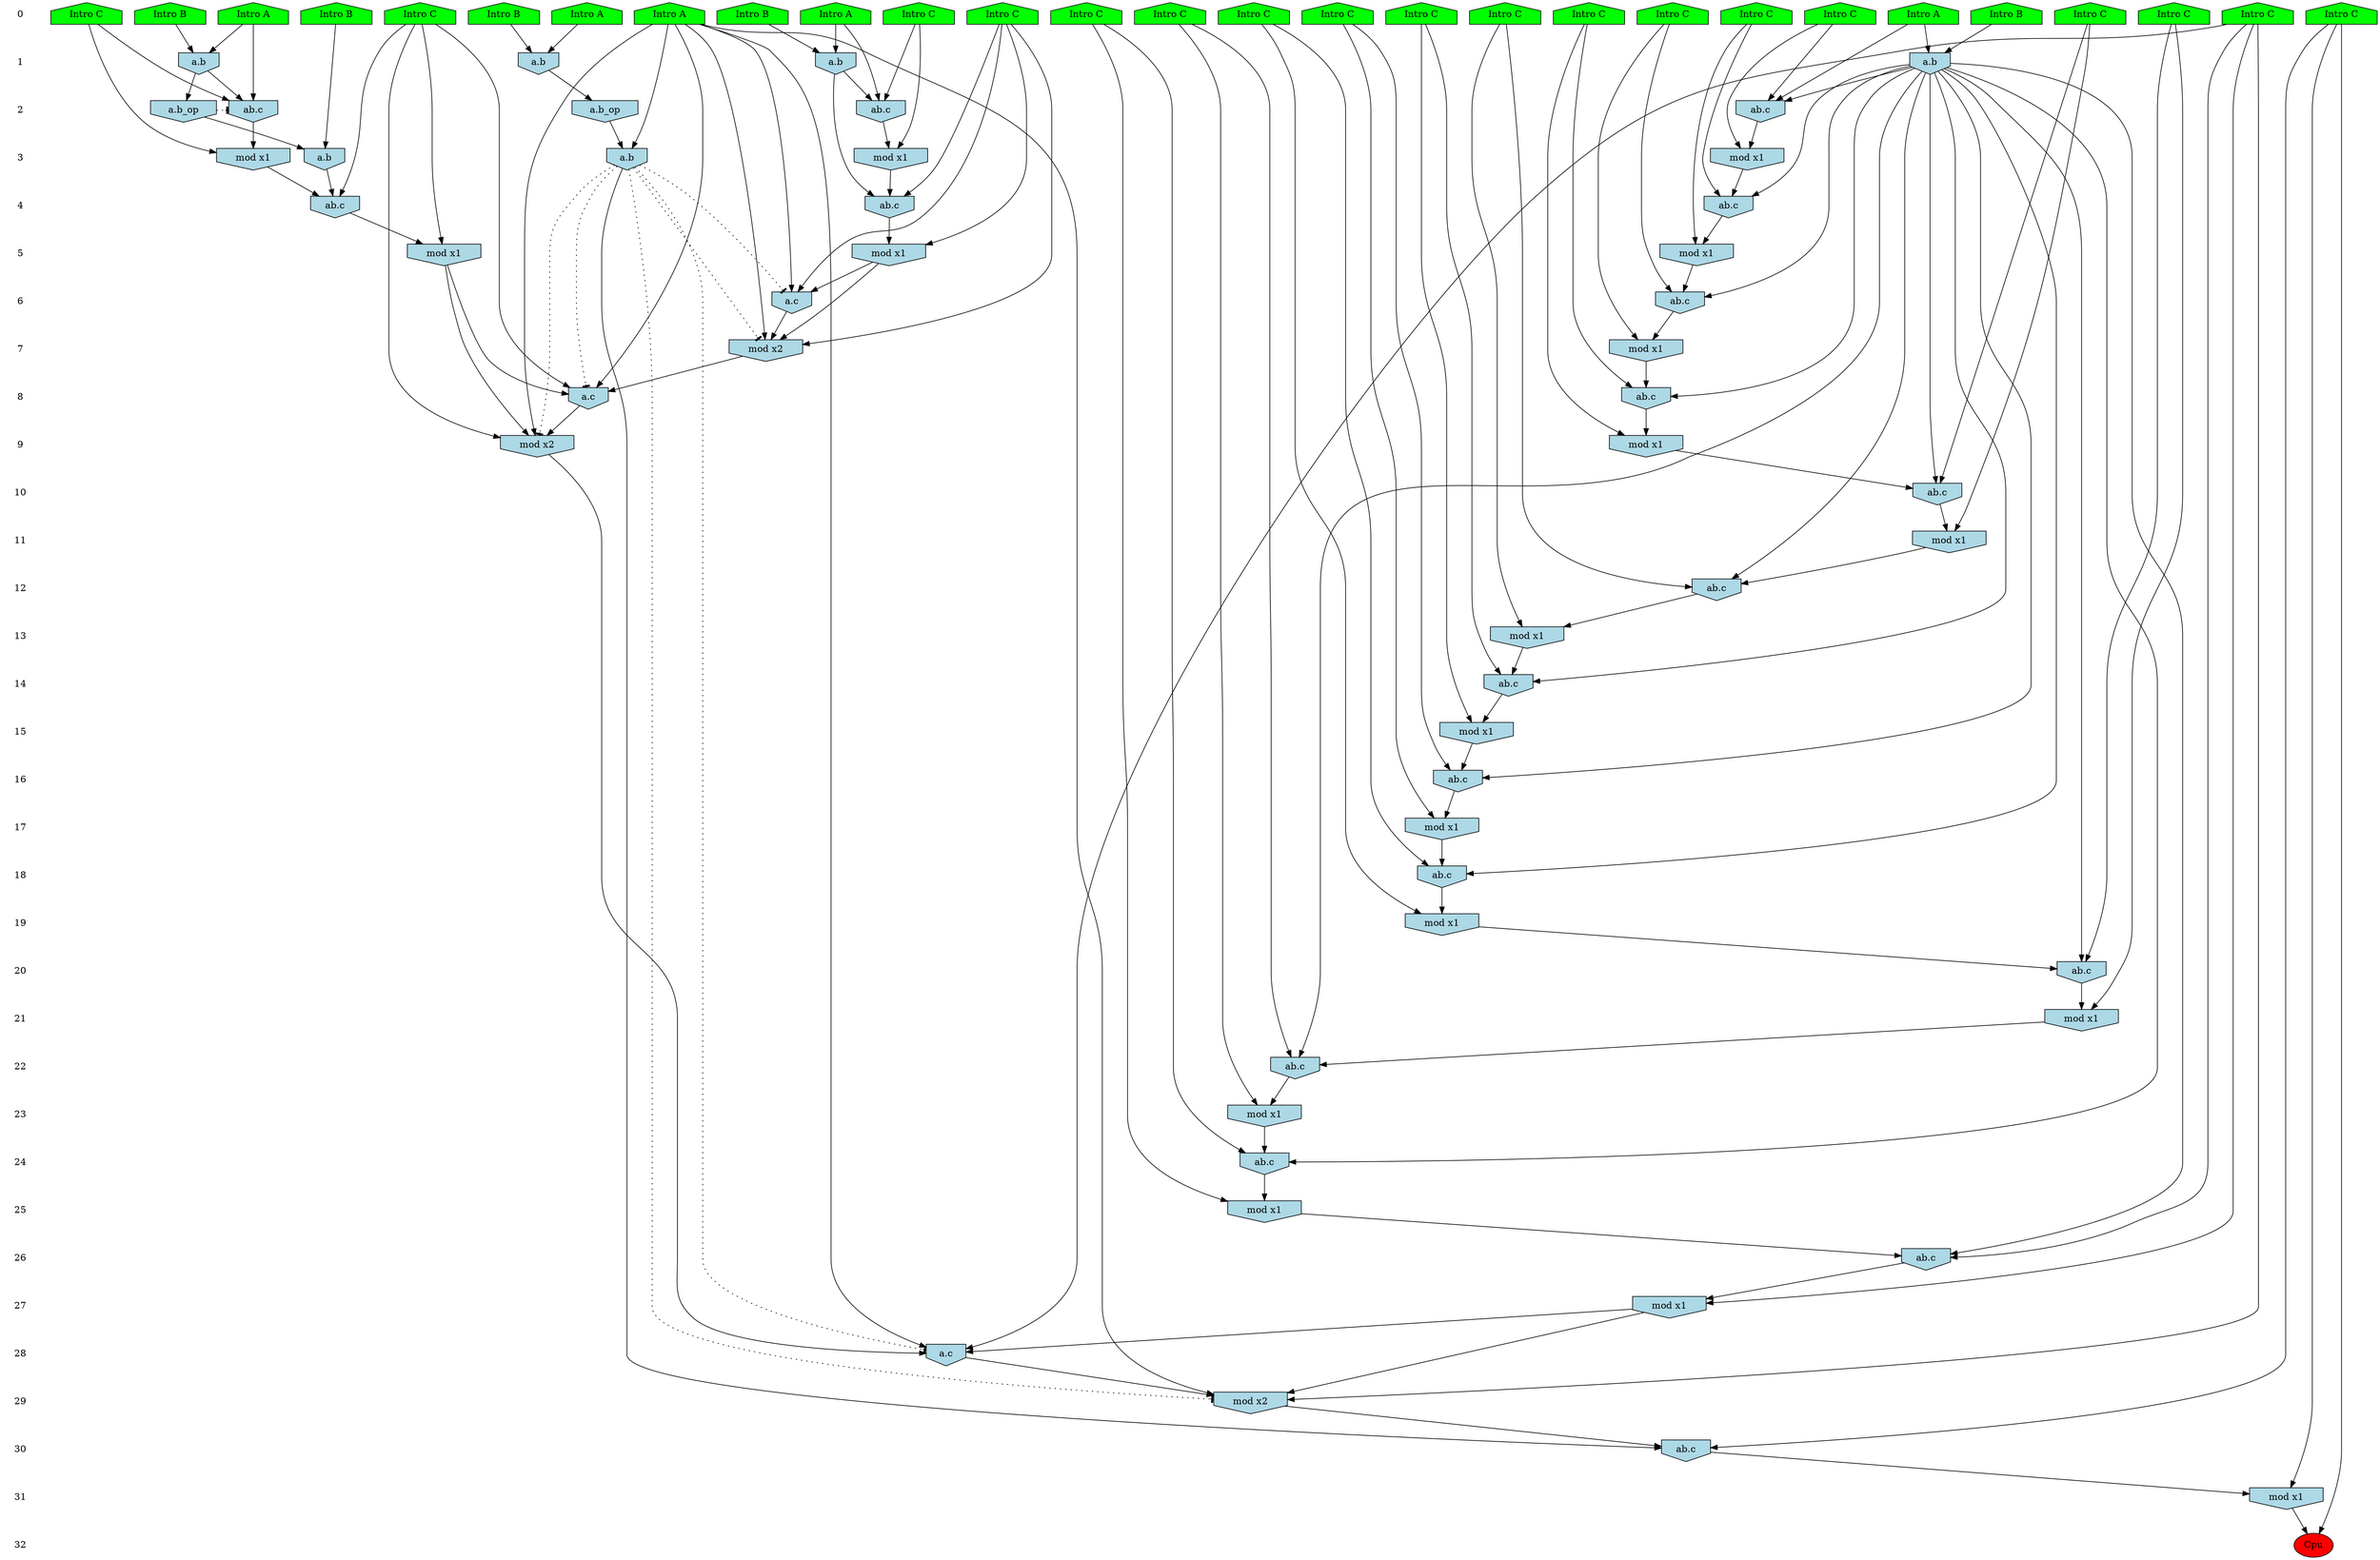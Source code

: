 /* Compression of 1 causal flows obtained in average at 1.845962E+01 t.u */
/* Compressed causal flows were: [3314] */
digraph G{
 ranksep=.5 ; 
{ rank = same ; "0" [shape=plaintext] ; node_1 [label ="Intro B", shape=house, style=filled, fillcolor=green] ;
node_2 [label ="Intro A", shape=house, style=filled, fillcolor=green] ;
node_3 [label ="Intro A", shape=house, style=filled, fillcolor=green] ;
node_4 [label ="Intro A", shape=house, style=filled, fillcolor=green] ;
node_5 [label ="Intro B", shape=house, style=filled, fillcolor=green] ;
node_6 [label ="Intro A", shape=house, style=filled, fillcolor=green] ;
node_7 [label ="Intro A", shape=house, style=filled, fillcolor=green] ;
node_8 [label ="Intro B", shape=house, style=filled, fillcolor=green] ;
node_9 [label ="Intro B", shape=house, style=filled, fillcolor=green] ;
node_10 [label ="Intro B", shape=house, style=filled, fillcolor=green] ;
node_11 [label ="Intro C", shape=house, style=filled, fillcolor=green] ;
node_12 [label ="Intro C", shape=house, style=filled, fillcolor=green] ;
node_13 [label ="Intro C", shape=house, style=filled, fillcolor=green] ;
node_14 [label ="Intro C", shape=house, style=filled, fillcolor=green] ;
node_15 [label ="Intro C", shape=house, style=filled, fillcolor=green] ;
node_16 [label ="Intro C", shape=house, style=filled, fillcolor=green] ;
node_17 [label ="Intro C", shape=house, style=filled, fillcolor=green] ;
node_18 [label ="Intro C", shape=house, style=filled, fillcolor=green] ;
node_19 [label ="Intro C", shape=house, style=filled, fillcolor=green] ;
node_20 [label ="Intro C", shape=house, style=filled, fillcolor=green] ;
node_21 [label ="Intro C", shape=house, style=filled, fillcolor=green] ;
node_22 [label ="Intro C", shape=house, style=filled, fillcolor=green] ;
node_23 [label ="Intro C", shape=house, style=filled, fillcolor=green] ;
node_24 [label ="Intro C", shape=house, style=filled, fillcolor=green] ;
node_25 [label ="Intro C", shape=house, style=filled, fillcolor=green] ;
node_26 [label ="Intro C", shape=house, style=filled, fillcolor=green] ;
node_27 [label ="Intro C", shape=house, style=filled, fillcolor=green] ;
node_28 [label ="Intro C", shape=house, style=filled, fillcolor=green] ;
}
{ rank = same ; "1" [shape=plaintext] ; node_29 [label="a.b", shape=invhouse, style=filled, fillcolor = lightblue] ;
node_31 [label="a.b", shape=invhouse, style=filled, fillcolor = lightblue] ;
node_32 [label="a.b", shape=invhouse, style=filled, fillcolor = lightblue] ;
node_51 [label="a.b", shape=invhouse, style=filled, fillcolor = lightblue] ;
}
{ rank = same ; "2" [shape=plaintext] ; node_30 [label="ab.c", shape=invhouse, style=filled, fillcolor = lightblue] ;
node_33 [label="ab.c", shape=invhouse, style=filled, fillcolor = lightblue] ;
node_34 [label="a.b_op", shape=invhouse, style=filled, fillcolor = lightblue] ;
node_36 [label="ab.c", shape=invhouse, style=filled, fillcolor = lightblue] ;
node_55 [label="a.b_op", shape=invhouse, style=filled, fillcolor = lightblue] ;
}
{ rank = same ; "3" [shape=plaintext] ; node_35 [label="mod x1", shape=invhouse, style=filled, fillcolor = lightblue] ;
node_37 [label="mod x1", shape=invhouse, style=filled, fillcolor = lightblue] ;
node_38 [label="mod x1", shape=invhouse, style=filled, fillcolor = lightblue] ;
node_47 [label="a.b", shape=invhouse, style=filled, fillcolor = lightblue] ;
node_76 [label="a.b", shape=invhouse, style=filled, fillcolor = lightblue] ;
}
{ rank = same ; "4" [shape=plaintext] ; node_39 [label="ab.c", shape=invhouse, style=filled, fillcolor = lightblue] ;
node_40 [label="ab.c", shape=invhouse, style=filled, fillcolor = lightblue] ;
node_48 [label="ab.c", shape=invhouse, style=filled, fillcolor = lightblue] ;
}
{ rank = same ; "5" [shape=plaintext] ; node_41 [label="mod x1", shape=invhouse, style=filled, fillcolor = lightblue] ;
node_43 [label="mod x1", shape=invhouse, style=filled, fillcolor = lightblue] ;
node_50 [label="mod x1", shape=invhouse, style=filled, fillcolor = lightblue] ;
}
{ rank = same ; "6" [shape=plaintext] ; node_42 [label="a.c", shape=invhouse, style=filled, fillcolor = lightblue] ;
node_44 [label="ab.c", shape=invhouse, style=filled, fillcolor = lightblue] ;
}
{ rank = same ; "7" [shape=plaintext] ; node_45 [label="mod x1", shape=invhouse, style=filled, fillcolor = lightblue] ;
node_46 [label="mod x2", shape=invhouse, style=filled, fillcolor = lightblue] ;
}
{ rank = same ; "8" [shape=plaintext] ; node_49 [label="ab.c", shape=invhouse, style=filled, fillcolor = lightblue] ;
node_64 [label="a.c", shape=invhouse, style=filled, fillcolor = lightblue] ;
}
{ rank = same ; "9" [shape=plaintext] ; node_52 [label="mod x1", shape=invhouse, style=filled, fillcolor = lightblue] ;
node_68 [label="mod x2", shape=invhouse, style=filled, fillcolor = lightblue] ;
}
{ rank = same ; "10" [shape=plaintext] ; node_53 [label="ab.c", shape=invhouse, style=filled, fillcolor = lightblue] ;
}
{ rank = same ; "11" [shape=plaintext] ; node_54 [label="mod x1", shape=invhouse, style=filled, fillcolor = lightblue] ;
}
{ rank = same ; "12" [shape=plaintext] ; node_56 [label="ab.c", shape=invhouse, style=filled, fillcolor = lightblue] ;
}
{ rank = same ; "13" [shape=plaintext] ; node_57 [label="mod x1", shape=invhouse, style=filled, fillcolor = lightblue] ;
}
{ rank = same ; "14" [shape=plaintext] ; node_58 [label="ab.c", shape=invhouse, style=filled, fillcolor = lightblue] ;
}
{ rank = same ; "15" [shape=plaintext] ; node_59 [label="mod x1", shape=invhouse, style=filled, fillcolor = lightblue] ;
}
{ rank = same ; "16" [shape=plaintext] ; node_60 [label="ab.c", shape=invhouse, style=filled, fillcolor = lightblue] ;
}
{ rank = same ; "17" [shape=plaintext] ; node_61 [label="mod x1", shape=invhouse, style=filled, fillcolor = lightblue] ;
}
{ rank = same ; "18" [shape=plaintext] ; node_62 [label="ab.c", shape=invhouse, style=filled, fillcolor = lightblue] ;
}
{ rank = same ; "19" [shape=plaintext] ; node_63 [label="mod x1", shape=invhouse, style=filled, fillcolor = lightblue] ;
}
{ rank = same ; "20" [shape=plaintext] ; node_65 [label="ab.c", shape=invhouse, style=filled, fillcolor = lightblue] ;
}
{ rank = same ; "21" [shape=plaintext] ; node_66 [label="mod x1", shape=invhouse, style=filled, fillcolor = lightblue] ;
}
{ rank = same ; "22" [shape=plaintext] ; node_67 [label="ab.c", shape=invhouse, style=filled, fillcolor = lightblue] ;
}
{ rank = same ; "23" [shape=plaintext] ; node_69 [label="mod x1", shape=invhouse, style=filled, fillcolor = lightblue] ;
}
{ rank = same ; "24" [shape=plaintext] ; node_70 [label="ab.c", shape=invhouse, style=filled, fillcolor = lightblue] ;
}
{ rank = same ; "25" [shape=plaintext] ; node_71 [label="mod x1", shape=invhouse, style=filled, fillcolor = lightblue] ;
}
{ rank = same ; "26" [shape=plaintext] ; node_72 [label="ab.c", shape=invhouse, style=filled, fillcolor = lightblue] ;
}
{ rank = same ; "27" [shape=plaintext] ; node_73 [label="mod x1", shape=invhouse, style=filled, fillcolor = lightblue] ;
}
{ rank = same ; "28" [shape=plaintext] ; node_74 [label="a.c", shape=invhouse, style=filled, fillcolor = lightblue] ;
}
{ rank = same ; "29" [shape=plaintext] ; node_75 [label="mod x2", shape=invhouse, style=filled, fillcolor = lightblue] ;
}
{ rank = same ; "30" [shape=plaintext] ; node_77 [label="ab.c", shape=invhouse, style=filled, fillcolor = lightblue] ;
}
{ rank = same ; "31" [shape=plaintext] ; node_78 [label="mod x1", shape=invhouse, style=filled, fillcolor = lightblue] ;
}
{ rank = same ; "32" [shape=plaintext] ; node_79 [label ="Cpu", style=filled, fillcolor=red] ;
}
"0" -> "1" [style="invis"]; 
"1" -> "2" [style="invis"]; 
"2" -> "3" [style="invis"]; 
"3" -> "4" [style="invis"]; 
"4" -> "5" [style="invis"]; 
"5" -> "6" [style="invis"]; 
"6" -> "7" [style="invis"]; 
"7" -> "8" [style="invis"]; 
"8" -> "9" [style="invis"]; 
"9" -> "10" [style="invis"]; 
"10" -> "11" [style="invis"]; 
"11" -> "12" [style="invis"]; 
"12" -> "13" [style="invis"]; 
"13" -> "14" [style="invis"]; 
"14" -> "15" [style="invis"]; 
"15" -> "16" [style="invis"]; 
"16" -> "17" [style="invis"]; 
"17" -> "18" [style="invis"]; 
"18" -> "19" [style="invis"]; 
"19" -> "20" [style="invis"]; 
"20" -> "21" [style="invis"]; 
"21" -> "22" [style="invis"]; 
"22" -> "23" [style="invis"]; 
"23" -> "24" [style="invis"]; 
"24" -> "25" [style="invis"]; 
"25" -> "26" [style="invis"]; 
"26" -> "27" [style="invis"]; 
"27" -> "28" [style="invis"]; 
"28" -> "29" [style="invis"]; 
"29" -> "30" [style="invis"]; 
"30" -> "31" [style="invis"]; 
"31" -> "32" [style="invis"]; 
node_5 -> node_29
node_7 -> node_29
node_7 -> node_30
node_13 -> node_30
node_29 -> node_30
node_4 -> node_31
node_10 -> node_31
node_3 -> node_32
node_8 -> node_32
node_4 -> node_33
node_11 -> node_33
node_31 -> node_33
node_31 -> node_34
node_11 -> node_35
node_33 -> node_35
node_3 -> node_36
node_27 -> node_36
node_32 -> node_36
node_13 -> node_37
node_30 -> node_37
node_27 -> node_38
node_36 -> node_38
node_22 -> node_39
node_32 -> node_39
node_38 -> node_39
node_12 -> node_40
node_29 -> node_40
node_37 -> node_40
node_22 -> node_41
node_39 -> node_41
node_6 -> node_42
node_22 -> node_42
node_41 -> node_42
node_12 -> node_43
node_40 -> node_43
node_18 -> node_44
node_29 -> node_44
node_43 -> node_44
node_18 -> node_45
node_44 -> node_45
node_6 -> node_46
node_22 -> node_46
node_41 -> node_46
node_42 -> node_46
node_9 -> node_47
node_34 -> node_47
node_19 -> node_48
node_35 -> node_48
node_47 -> node_48
node_15 -> node_49
node_29 -> node_49
node_45 -> node_49
node_19 -> node_50
node_48 -> node_50
node_1 -> node_51
node_2 -> node_51
node_15 -> node_52
node_49 -> node_52
node_25 -> node_53
node_29 -> node_53
node_52 -> node_53
node_25 -> node_54
node_53 -> node_54
node_51 -> node_55
node_14 -> node_56
node_29 -> node_56
node_54 -> node_56
node_14 -> node_57
node_56 -> node_57
node_17 -> node_58
node_29 -> node_58
node_57 -> node_58
node_17 -> node_59
node_58 -> node_59
node_20 -> node_60
node_29 -> node_60
node_59 -> node_60
node_20 -> node_61
node_60 -> node_61
node_16 -> node_62
node_29 -> node_62
node_61 -> node_62
node_16 -> node_63
node_62 -> node_63
node_6 -> node_64
node_19 -> node_64
node_46 -> node_64
node_50 -> node_64
node_24 -> node_65
node_29 -> node_65
node_63 -> node_65
node_24 -> node_66
node_65 -> node_66
node_23 -> node_67
node_29 -> node_67
node_66 -> node_67
node_6 -> node_68
node_19 -> node_68
node_50 -> node_68
node_64 -> node_68
node_23 -> node_69
node_67 -> node_69
node_26 -> node_70
node_29 -> node_70
node_69 -> node_70
node_26 -> node_71
node_70 -> node_71
node_21 -> node_72
node_29 -> node_72
node_71 -> node_72
node_21 -> node_73
node_72 -> node_73
node_6 -> node_74
node_21 -> node_74
node_68 -> node_74
node_73 -> node_74
node_6 -> node_75
node_21 -> node_75
node_73 -> node_75
node_74 -> node_75
node_6 -> node_76
node_55 -> node_76
node_28 -> node_77
node_75 -> node_77
node_76 -> node_77
node_28 -> node_78
node_77 -> node_78
node_28 -> node_79
node_78 -> node_79
node_34 -> node_33 [style=dotted, arrowhead = tee] 
node_76 -> node_75 [style=dotted, arrowhead = tee] 
node_76 -> node_74 [style=dotted, arrowhead = tee] 
node_76 -> node_68 [style=dotted, arrowhead = tee] 
node_76 -> node_64 [style=dotted, arrowhead = tee] 
node_76 -> node_46 [style=dotted, arrowhead = tee] 
node_76 -> node_42 [style=dotted, arrowhead = tee] 
}
/*
 Dot generation time: 0.000000
*/